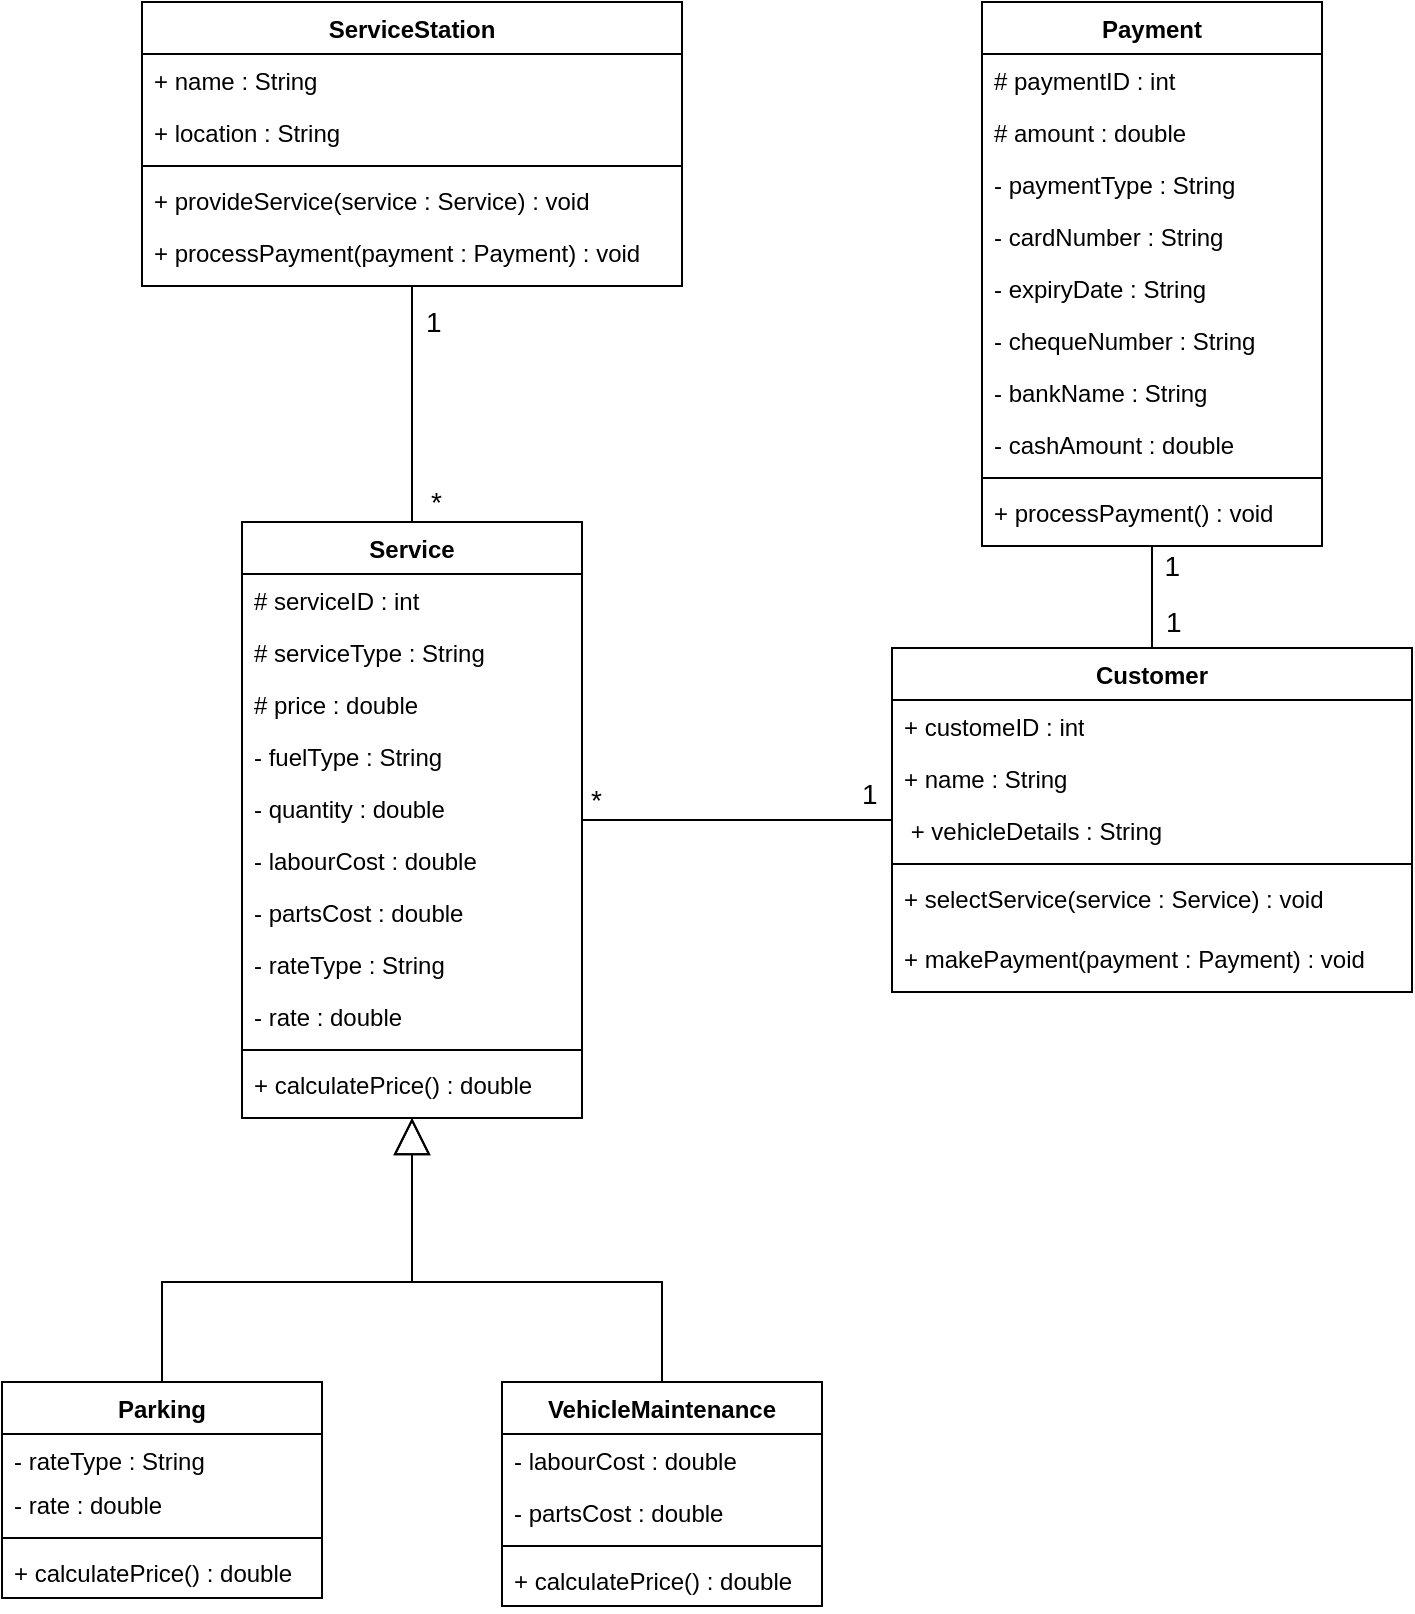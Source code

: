 <mxfile version="24.7.8">
  <diagram name="Page-1" id="usfOtbCKO4RFw14k3cQj">
    <mxGraphModel dx="1900" dy="1035" grid="1" gridSize="10" guides="1" tooltips="1" connect="1" arrows="1" fold="1" page="1" pageScale="1" pageWidth="850" pageHeight="1100" math="0" shadow="0">
      <root>
        <mxCell id="0" />
        <mxCell id="1" parent="0" />
        <mxCell id="BeGfuIZM-IdvGfix9bW--3" value="ServiceStation" style="swimlane;fontStyle=1;align=center;verticalAlign=top;childLayout=stackLayout;horizontal=1;startSize=26;horizontalStack=0;resizeParent=1;resizeParentMax=0;resizeLast=0;collapsible=1;marginBottom=0;whiteSpace=wrap;html=1;" parent="1" vertex="1">
          <mxGeometry x="110" y="40" width="270" height="142" as="geometry">
            <mxRectangle x="110" y="40" width="120" height="30" as="alternateBounds" />
          </mxGeometry>
        </mxCell>
        <mxCell id="BeGfuIZM-IdvGfix9bW--4" value="+ name : String" style="text;strokeColor=none;fillColor=none;align=left;verticalAlign=top;spacingLeft=4;spacingRight=4;overflow=hidden;rotatable=0;points=[[0,0.5],[1,0.5]];portConstraint=eastwest;whiteSpace=wrap;html=1;" parent="BeGfuIZM-IdvGfix9bW--3" vertex="1">
          <mxGeometry y="26" width="270" height="26" as="geometry" />
        </mxCell>
        <mxCell id="BeGfuIZM-IdvGfix9bW--8" value="+ location : String" style="text;strokeColor=none;fillColor=none;align=left;verticalAlign=top;spacingLeft=4;spacingRight=4;overflow=hidden;rotatable=0;points=[[0,0.5],[1,0.5]];portConstraint=eastwest;whiteSpace=wrap;html=1;" parent="BeGfuIZM-IdvGfix9bW--3" vertex="1">
          <mxGeometry y="52" width="270" height="26" as="geometry" />
        </mxCell>
        <mxCell id="BeGfuIZM-IdvGfix9bW--5" value="" style="line;strokeWidth=1;fillColor=none;align=left;verticalAlign=middle;spacingTop=-1;spacingLeft=3;spacingRight=3;rotatable=0;labelPosition=right;points=[];portConstraint=eastwest;strokeColor=inherit;" parent="BeGfuIZM-IdvGfix9bW--3" vertex="1">
          <mxGeometry y="78" width="270" height="8" as="geometry" />
        </mxCell>
        <mxCell id="BeGfuIZM-IdvGfix9bW--6" value="+ provideService(service : Service) : void" style="text;strokeColor=none;fillColor=none;align=left;verticalAlign=top;spacingLeft=4;spacingRight=4;overflow=hidden;rotatable=0;points=[[0,0.5],[1,0.5]];portConstraint=eastwest;whiteSpace=wrap;html=1;" parent="BeGfuIZM-IdvGfix9bW--3" vertex="1">
          <mxGeometry y="86" width="270" height="26" as="geometry" />
        </mxCell>
        <mxCell id="BeGfuIZM-IdvGfix9bW--9" value="+ processPayment(payment : Payment) : void" style="text;strokeColor=none;fillColor=none;align=left;verticalAlign=top;spacingLeft=4;spacingRight=4;overflow=hidden;rotatable=0;points=[[0,0.5],[1,0.5]];portConstraint=eastwest;whiteSpace=wrap;html=1;" parent="BeGfuIZM-IdvGfix9bW--3" vertex="1">
          <mxGeometry y="112" width="270" height="30" as="geometry" />
        </mxCell>
        <mxCell id="0B1076_VCTr9enRIcAZL-1" value="Service" style="swimlane;fontStyle=1;align=center;verticalAlign=top;childLayout=stackLayout;horizontal=1;startSize=26;horizontalStack=0;resizeParent=1;resizeParentMax=0;resizeLast=0;collapsible=1;marginBottom=0;whiteSpace=wrap;html=1;" parent="1" vertex="1">
          <mxGeometry x="160" y="300" width="170" height="298" as="geometry">
            <mxRectangle x="160" y="300" width="80" height="30" as="alternateBounds" />
          </mxGeometry>
        </mxCell>
        <mxCell id="0B1076_VCTr9enRIcAZL-2" value="# serviceID : int" style="text;strokeColor=none;fillColor=none;align=left;verticalAlign=top;spacingLeft=4;spacingRight=4;overflow=hidden;rotatable=0;points=[[0,0.5],[1,0.5]];portConstraint=eastwest;whiteSpace=wrap;html=1;" parent="0B1076_VCTr9enRIcAZL-1" vertex="1">
          <mxGeometry y="26" width="170" height="26" as="geometry" />
        </mxCell>
        <mxCell id="0B1076_VCTr9enRIcAZL-5" value="# serviceType : String" style="text;strokeColor=none;fillColor=none;align=left;verticalAlign=top;spacingLeft=4;spacingRight=4;overflow=hidden;rotatable=0;points=[[0,0.5],[1,0.5]];portConstraint=eastwest;whiteSpace=wrap;html=1;" parent="0B1076_VCTr9enRIcAZL-1" vertex="1">
          <mxGeometry y="52" width="170" height="26" as="geometry" />
        </mxCell>
        <mxCell id="0B1076_VCTr9enRIcAZL-8" value="# price : double" style="text;strokeColor=none;fillColor=none;align=left;verticalAlign=top;spacingLeft=4;spacingRight=4;overflow=hidden;rotatable=0;points=[[0,0.5],[1,0.5]];portConstraint=eastwest;whiteSpace=wrap;html=1;" parent="0B1076_VCTr9enRIcAZL-1" vertex="1">
          <mxGeometry y="78" width="170" height="26" as="geometry" />
        </mxCell>
        <mxCell id="0B1076_VCTr9enRIcAZL-10" value="- fuelType : String" style="text;strokeColor=none;fillColor=none;align=left;verticalAlign=top;spacingLeft=4;spacingRight=4;overflow=hidden;rotatable=0;points=[[0,0.5],[1,0.5]];portConstraint=eastwest;whiteSpace=wrap;html=1;" parent="0B1076_VCTr9enRIcAZL-1" vertex="1">
          <mxGeometry y="104" width="170" height="26" as="geometry" />
        </mxCell>
        <mxCell id="0B1076_VCTr9enRIcAZL-11" value="- quantity : double" style="text;strokeColor=none;fillColor=none;align=left;verticalAlign=top;spacingLeft=4;spacingRight=4;overflow=hidden;rotatable=0;points=[[0,0.5],[1,0.5]];portConstraint=eastwest;whiteSpace=wrap;html=1;" parent="0B1076_VCTr9enRIcAZL-1" vertex="1">
          <mxGeometry y="130" width="170" height="26" as="geometry" />
        </mxCell>
        <mxCell id="0B1076_VCTr9enRIcAZL-12" value="- labourCost : double" style="text;strokeColor=none;fillColor=none;align=left;verticalAlign=top;spacingLeft=4;spacingRight=4;overflow=hidden;rotatable=0;points=[[0,0.5],[1,0.5]];portConstraint=eastwest;whiteSpace=wrap;html=1;" parent="0B1076_VCTr9enRIcAZL-1" vertex="1">
          <mxGeometry y="156" width="170" height="26" as="geometry" />
        </mxCell>
        <mxCell id="0B1076_VCTr9enRIcAZL-15" value="- partsCost : double" style="text;strokeColor=none;fillColor=none;align=left;verticalAlign=top;spacingLeft=4;spacingRight=4;overflow=hidden;rotatable=0;points=[[0,0.5],[1,0.5]];portConstraint=eastwest;whiteSpace=wrap;html=1;" parent="0B1076_VCTr9enRIcAZL-1" vertex="1">
          <mxGeometry y="182" width="170" height="26" as="geometry" />
        </mxCell>
        <mxCell id="0B1076_VCTr9enRIcAZL-16" value="- rateType : String" style="text;strokeColor=none;fillColor=none;align=left;verticalAlign=top;spacingLeft=4;spacingRight=4;overflow=hidden;rotatable=0;points=[[0,0.5],[1,0.5]];portConstraint=eastwest;whiteSpace=wrap;html=1;" parent="0B1076_VCTr9enRIcAZL-1" vertex="1">
          <mxGeometry y="208" width="170" height="26" as="geometry" />
        </mxCell>
        <mxCell id="0B1076_VCTr9enRIcAZL-17" value="- rate : double" style="text;strokeColor=none;fillColor=none;align=left;verticalAlign=top;spacingLeft=4;spacingRight=4;overflow=hidden;rotatable=0;points=[[0,0.5],[1,0.5]];portConstraint=eastwest;whiteSpace=wrap;html=1;" parent="0B1076_VCTr9enRIcAZL-1" vertex="1">
          <mxGeometry y="234" width="170" height="26" as="geometry" />
        </mxCell>
        <mxCell id="0B1076_VCTr9enRIcAZL-3" value="" style="line;strokeWidth=1;fillColor=none;align=left;verticalAlign=middle;spacingTop=-1;spacingLeft=3;spacingRight=3;rotatable=0;labelPosition=right;points=[];portConstraint=eastwest;strokeColor=inherit;" parent="0B1076_VCTr9enRIcAZL-1" vertex="1">
          <mxGeometry y="260" width="170" height="8" as="geometry" />
        </mxCell>
        <mxCell id="0B1076_VCTr9enRIcAZL-4" value="+ calculatePrice() : double" style="text;strokeColor=none;fillColor=none;align=left;verticalAlign=top;spacingLeft=4;spacingRight=4;overflow=hidden;rotatable=0;points=[[0,0.5],[1,0.5]];portConstraint=eastwest;whiteSpace=wrap;html=1;" parent="0B1076_VCTr9enRIcAZL-1" vertex="1">
          <mxGeometry y="268" width="170" height="30" as="geometry" />
        </mxCell>
        <mxCell id="0B1076_VCTr9enRIcAZL-18" value="VehicleMaintenance" style="swimlane;fontStyle=1;align=center;verticalAlign=top;childLayout=stackLayout;horizontal=1;startSize=26;horizontalStack=0;resizeParent=1;resizeParentMax=0;resizeLast=0;collapsible=1;marginBottom=0;whiteSpace=wrap;html=1;" parent="1" vertex="1">
          <mxGeometry x="290" y="730" width="160" height="112" as="geometry" />
        </mxCell>
        <mxCell id="0B1076_VCTr9enRIcAZL-19" value="- labourCost : double" style="text;strokeColor=none;fillColor=none;align=left;verticalAlign=top;spacingLeft=4;spacingRight=4;overflow=hidden;rotatable=0;points=[[0,0.5],[1,0.5]];portConstraint=eastwest;whiteSpace=wrap;html=1;" parent="0B1076_VCTr9enRIcAZL-18" vertex="1">
          <mxGeometry y="26" width="160" height="26" as="geometry" />
        </mxCell>
        <mxCell id="0B1076_VCTr9enRIcAZL-22" value="- partsCost : double" style="text;strokeColor=none;fillColor=none;align=left;verticalAlign=top;spacingLeft=4;spacingRight=4;overflow=hidden;rotatable=0;points=[[0,0.5],[1,0.5]];portConstraint=eastwest;whiteSpace=wrap;html=1;" parent="0B1076_VCTr9enRIcAZL-18" vertex="1">
          <mxGeometry y="52" width="160" height="26" as="geometry" />
        </mxCell>
        <mxCell id="0B1076_VCTr9enRIcAZL-20" value="" style="line;strokeWidth=1;fillColor=none;align=left;verticalAlign=middle;spacingTop=-1;spacingLeft=3;spacingRight=3;rotatable=0;labelPosition=right;points=[];portConstraint=eastwest;strokeColor=inherit;" parent="0B1076_VCTr9enRIcAZL-18" vertex="1">
          <mxGeometry y="78" width="160" height="8" as="geometry" />
        </mxCell>
        <mxCell id="0B1076_VCTr9enRIcAZL-21" value="+ calculatePrice() : double" style="text;strokeColor=none;fillColor=none;align=left;verticalAlign=top;spacingLeft=4;spacingRight=4;overflow=hidden;rotatable=0;points=[[0,0.5],[1,0.5]];portConstraint=eastwest;whiteSpace=wrap;html=1;" parent="0B1076_VCTr9enRIcAZL-18" vertex="1">
          <mxGeometry y="86" width="160" height="26" as="geometry" />
        </mxCell>
        <mxCell id="0B1076_VCTr9enRIcAZL-23" value="Parking" style="swimlane;fontStyle=1;align=center;verticalAlign=top;childLayout=stackLayout;horizontal=1;startSize=26;horizontalStack=0;resizeParent=1;resizeParentMax=0;resizeLast=0;collapsible=1;marginBottom=0;whiteSpace=wrap;html=1;" parent="1" vertex="1">
          <mxGeometry x="40" y="730" width="160" height="108" as="geometry" />
        </mxCell>
        <mxCell id="0B1076_VCTr9enRIcAZL-24" value="- rateType : String" style="text;strokeColor=none;fillColor=none;align=left;verticalAlign=top;spacingLeft=4;spacingRight=4;overflow=hidden;rotatable=0;points=[[0,0.5],[1,0.5]];portConstraint=eastwest;whiteSpace=wrap;html=1;" parent="0B1076_VCTr9enRIcAZL-23" vertex="1">
          <mxGeometry y="26" width="160" height="22" as="geometry" />
        </mxCell>
        <mxCell id="0B1076_VCTr9enRIcAZL-25" value="- rate : double" style="text;strokeColor=none;fillColor=none;align=left;verticalAlign=top;spacingLeft=4;spacingRight=4;overflow=hidden;rotatable=0;points=[[0,0.5],[1,0.5]];portConstraint=eastwest;whiteSpace=wrap;html=1;" parent="0B1076_VCTr9enRIcAZL-23" vertex="1">
          <mxGeometry y="48" width="160" height="26" as="geometry" />
        </mxCell>
        <mxCell id="0B1076_VCTr9enRIcAZL-26" value="" style="line;strokeWidth=1;fillColor=none;align=left;verticalAlign=middle;spacingTop=-1;spacingLeft=3;spacingRight=3;rotatable=0;labelPosition=right;points=[];portConstraint=eastwest;strokeColor=inherit;" parent="0B1076_VCTr9enRIcAZL-23" vertex="1">
          <mxGeometry y="74" width="160" height="8" as="geometry" />
        </mxCell>
        <mxCell id="0B1076_VCTr9enRIcAZL-27" value="+ calculatePrice() : double" style="text;strokeColor=none;fillColor=none;align=left;verticalAlign=top;spacingLeft=4;spacingRight=4;overflow=hidden;rotatable=0;points=[[0,0.5],[1,0.5]];portConstraint=eastwest;whiteSpace=wrap;html=1;" parent="0B1076_VCTr9enRIcAZL-23" vertex="1">
          <mxGeometry y="82" width="160" height="26" as="geometry" />
        </mxCell>
        <mxCell id="9maxrJBFUvNhzNP2XGxU-1" value="Customer" style="swimlane;fontStyle=1;align=center;verticalAlign=top;childLayout=stackLayout;horizontal=1;startSize=26;horizontalStack=0;resizeParent=1;resizeParentMax=0;resizeLast=0;collapsible=1;marginBottom=0;whiteSpace=wrap;html=1;" parent="1" vertex="1">
          <mxGeometry x="485" y="363" width="260" height="172" as="geometry">
            <mxRectangle x="485" y="363" width="90" height="30" as="alternateBounds" />
          </mxGeometry>
        </mxCell>
        <mxCell id="9maxrJBFUvNhzNP2XGxU-2" value="+ customeID : int" style="text;strokeColor=none;fillColor=none;align=left;verticalAlign=top;spacingLeft=4;spacingRight=4;overflow=hidden;rotatable=0;points=[[0,0.5],[1,0.5]];portConstraint=eastwest;whiteSpace=wrap;html=1;" parent="9maxrJBFUvNhzNP2XGxU-1" vertex="1">
          <mxGeometry y="26" width="260" height="26" as="geometry" />
        </mxCell>
        <mxCell id="9maxrJBFUvNhzNP2XGxU-5" value="+ name : String" style="text;strokeColor=none;fillColor=none;align=left;verticalAlign=top;spacingLeft=4;spacingRight=4;overflow=hidden;rotatable=0;points=[[0,0.5],[1,0.5]];portConstraint=eastwest;whiteSpace=wrap;html=1;" parent="9maxrJBFUvNhzNP2XGxU-1" vertex="1">
          <mxGeometry y="52" width="260" height="26" as="geometry" />
        </mxCell>
        <mxCell id="9maxrJBFUvNhzNP2XGxU-6" value="&amp;nbsp;+ vehicleDetails : String" style="text;strokeColor=none;fillColor=none;align=left;verticalAlign=top;spacingLeft=4;spacingRight=4;overflow=hidden;rotatable=0;points=[[0,0.5],[1,0.5]];portConstraint=eastwest;whiteSpace=wrap;html=1;" parent="9maxrJBFUvNhzNP2XGxU-1" vertex="1">
          <mxGeometry y="78" width="260" height="26" as="geometry" />
        </mxCell>
        <mxCell id="9maxrJBFUvNhzNP2XGxU-3" value="" style="line;strokeWidth=1;fillColor=none;align=left;verticalAlign=middle;spacingTop=-1;spacingLeft=3;spacingRight=3;rotatable=0;labelPosition=right;points=[];portConstraint=eastwest;strokeColor=inherit;" parent="9maxrJBFUvNhzNP2XGxU-1" vertex="1">
          <mxGeometry y="104" width="260" height="8" as="geometry" />
        </mxCell>
        <mxCell id="9maxrJBFUvNhzNP2XGxU-7" value="+ selectService(service : Service) : void&amp;nbsp;" style="text;strokeColor=none;fillColor=none;align=left;verticalAlign=top;spacingLeft=4;spacingRight=4;overflow=hidden;rotatable=0;points=[[0,0.5],[1,0.5]];portConstraint=eastwest;whiteSpace=wrap;html=1;" parent="9maxrJBFUvNhzNP2XGxU-1" vertex="1">
          <mxGeometry y="112" width="260" height="30" as="geometry" />
        </mxCell>
        <mxCell id="9maxrJBFUvNhzNP2XGxU-4" value="+ makePayment(payment : Payment) : void" style="text;strokeColor=none;fillColor=none;align=left;verticalAlign=top;spacingLeft=4;spacingRight=4;overflow=hidden;rotatable=0;points=[[0,0.5],[1,0.5]];portConstraint=eastwest;whiteSpace=wrap;html=1;" parent="9maxrJBFUvNhzNP2XGxU-1" vertex="1">
          <mxGeometry y="142" width="260" height="30" as="geometry" />
        </mxCell>
        <mxCell id="9maxrJBFUvNhzNP2XGxU-8" value="Payment" style="swimlane;fontStyle=1;align=center;verticalAlign=top;childLayout=stackLayout;horizontal=1;startSize=26;horizontalStack=0;resizeParent=1;resizeParentMax=0;resizeLast=0;collapsible=1;marginBottom=0;whiteSpace=wrap;html=1;" parent="1" vertex="1">
          <mxGeometry x="530" y="40" width="170" height="272" as="geometry">
            <mxRectangle x="530" y="40" width="90" height="30" as="alternateBounds" />
          </mxGeometry>
        </mxCell>
        <mxCell id="9maxrJBFUvNhzNP2XGxU-9" value="# paymentID : int" style="text;strokeColor=none;fillColor=none;align=left;verticalAlign=top;spacingLeft=4;spacingRight=4;overflow=hidden;rotatable=0;points=[[0,0.5],[1,0.5]];portConstraint=eastwest;whiteSpace=wrap;html=1;" parent="9maxrJBFUvNhzNP2XGxU-8" vertex="1">
          <mxGeometry y="26" width="170" height="26" as="geometry" />
        </mxCell>
        <mxCell id="9maxrJBFUvNhzNP2XGxU-14" value="# amount : double" style="text;strokeColor=none;fillColor=none;align=left;verticalAlign=top;spacingLeft=4;spacingRight=4;overflow=hidden;rotatable=0;points=[[0,0.5],[1,0.5]];portConstraint=eastwest;whiteSpace=wrap;html=1;" parent="9maxrJBFUvNhzNP2XGxU-8" vertex="1">
          <mxGeometry y="52" width="170" height="26" as="geometry" />
        </mxCell>
        <mxCell id="9maxrJBFUvNhzNP2XGxU-12" value="- paymentType : String" style="text;strokeColor=none;fillColor=none;align=left;verticalAlign=top;spacingLeft=4;spacingRight=4;overflow=hidden;rotatable=0;points=[[0,0.5],[1,0.5]];portConstraint=eastwest;whiteSpace=wrap;html=1;" parent="9maxrJBFUvNhzNP2XGxU-8" vertex="1">
          <mxGeometry y="78" width="170" height="26" as="geometry" />
        </mxCell>
        <mxCell id="9maxrJBFUvNhzNP2XGxU-13" value="- cardNumber : String" style="text;strokeColor=none;fillColor=none;align=left;verticalAlign=top;spacingLeft=4;spacingRight=4;overflow=hidden;rotatable=0;points=[[0,0.5],[1,0.5]];portConstraint=eastwest;whiteSpace=wrap;html=1;" parent="9maxrJBFUvNhzNP2XGxU-8" vertex="1">
          <mxGeometry y="104" width="170" height="26" as="geometry" />
        </mxCell>
        <mxCell id="9maxrJBFUvNhzNP2XGxU-15" value="- expiryDate : String" style="text;strokeColor=none;fillColor=none;align=left;verticalAlign=top;spacingLeft=4;spacingRight=4;overflow=hidden;rotatable=0;points=[[0,0.5],[1,0.5]];portConstraint=eastwest;whiteSpace=wrap;html=1;" parent="9maxrJBFUvNhzNP2XGxU-8" vertex="1">
          <mxGeometry y="130" width="170" height="26" as="geometry" />
        </mxCell>
        <mxCell id="9maxrJBFUvNhzNP2XGxU-16" value="- chequeNumber : String" style="text;strokeColor=none;fillColor=none;align=left;verticalAlign=top;spacingLeft=4;spacingRight=4;overflow=hidden;rotatable=0;points=[[0,0.5],[1,0.5]];portConstraint=eastwest;whiteSpace=wrap;html=1;" parent="9maxrJBFUvNhzNP2XGxU-8" vertex="1">
          <mxGeometry y="156" width="170" height="26" as="geometry" />
        </mxCell>
        <mxCell id="9maxrJBFUvNhzNP2XGxU-17" value="- bankName : String" style="text;strokeColor=none;fillColor=none;align=left;verticalAlign=top;spacingLeft=4;spacingRight=4;overflow=hidden;rotatable=0;points=[[0,0.5],[1,0.5]];portConstraint=eastwest;whiteSpace=wrap;html=1;" parent="9maxrJBFUvNhzNP2XGxU-8" vertex="1">
          <mxGeometry y="182" width="170" height="26" as="geometry" />
        </mxCell>
        <mxCell id="9maxrJBFUvNhzNP2XGxU-18" value="- cashAmount : double" style="text;strokeColor=none;fillColor=none;align=left;verticalAlign=top;spacingLeft=4;spacingRight=4;overflow=hidden;rotatable=0;points=[[0,0.5],[1,0.5]];portConstraint=eastwest;whiteSpace=wrap;html=1;" parent="9maxrJBFUvNhzNP2XGxU-8" vertex="1">
          <mxGeometry y="208" width="170" height="26" as="geometry" />
        </mxCell>
        <mxCell id="9maxrJBFUvNhzNP2XGxU-10" value="" style="line;strokeWidth=1;fillColor=none;align=left;verticalAlign=middle;spacingTop=-1;spacingLeft=3;spacingRight=3;rotatable=0;labelPosition=right;points=[];portConstraint=eastwest;strokeColor=inherit;" parent="9maxrJBFUvNhzNP2XGxU-8" vertex="1">
          <mxGeometry y="234" width="170" height="8" as="geometry" />
        </mxCell>
        <mxCell id="9maxrJBFUvNhzNP2XGxU-11" value="+ processPayment() : void&amp;nbsp;" style="text;strokeColor=none;fillColor=none;align=left;verticalAlign=top;spacingLeft=4;spacingRight=4;overflow=hidden;rotatable=0;points=[[0,0.5],[1,0.5]];portConstraint=eastwest;whiteSpace=wrap;html=1;" parent="9maxrJBFUvNhzNP2XGxU-8" vertex="1">
          <mxGeometry y="242" width="170" height="30" as="geometry" />
        </mxCell>
        <mxCell id="3wfWDDL0yObJwLzkFEQi-1" value="" style="endArrow=block;endSize=16;endFill=0;html=1;rounded=0;exitX=0.5;exitY=0;exitDx=0;exitDy=0;entryX=0.5;entryY=1;entryDx=0;entryDy=0;" edge="1" parent="1" source="0B1076_VCTr9enRIcAZL-23" target="0B1076_VCTr9enRIcAZL-1">
          <mxGeometry width="160" relative="1" as="geometry">
            <mxPoint x="300" y="640" as="sourcePoint" />
            <mxPoint x="80" y="570" as="targetPoint" />
            <Array as="points">
              <mxPoint x="120" y="680" />
              <mxPoint x="245" y="680" />
            </Array>
          </mxGeometry>
        </mxCell>
        <mxCell id="3wfWDDL0yObJwLzkFEQi-2" value="" style="endArrow=block;endSize=16;endFill=0;html=1;rounded=0;entryX=0.5;entryY=1;entryDx=0;entryDy=0;exitX=0.5;exitY=0;exitDx=0;exitDy=0;" edge="1" parent="1" source="0B1076_VCTr9enRIcAZL-18" target="0B1076_VCTr9enRIcAZL-1">
          <mxGeometry width="160" relative="1" as="geometry">
            <mxPoint x="410" y="650" as="sourcePoint" />
            <mxPoint x="420" y="520" as="targetPoint" />
            <Array as="points">
              <mxPoint x="370" y="680" />
              <mxPoint x="245" y="680" />
            </Array>
          </mxGeometry>
        </mxCell>
        <mxCell id="3wfWDDL0yObJwLzkFEQi-3" value="" style="endArrow=none;html=1;edgeStyle=orthogonalEdgeStyle;rounded=0;exitX=0.5;exitY=1;exitDx=0;exitDy=0;entryX=0.5;entryY=0;entryDx=0;entryDy=0;" edge="1" parent="1" source="BeGfuIZM-IdvGfix9bW--3" target="0B1076_VCTr9enRIcAZL-1">
          <mxGeometry relative="1" as="geometry">
            <mxPoint x="250" y="220" as="sourcePoint" />
            <mxPoint x="420" y="320" as="targetPoint" />
          </mxGeometry>
        </mxCell>
        <mxCell id="3wfWDDL0yObJwLzkFEQi-4" value="&lt;font style=&quot;font-size: 14px;&quot;&gt;1&lt;/font&gt;" style="edgeLabel;resizable=0;html=1;align=left;verticalAlign=bottom;" connectable="0" vertex="1" parent="3wfWDDL0yObJwLzkFEQi-3">
          <mxGeometry x="-1" relative="1" as="geometry">
            <mxPoint x="5" y="28" as="offset" />
          </mxGeometry>
        </mxCell>
        <mxCell id="3wfWDDL0yObJwLzkFEQi-5" value="&lt;font style=&quot;font-size: 14px;&quot;&gt;*&lt;/font&gt;" style="edgeLabel;resizable=0;html=1;align=right;verticalAlign=bottom;" connectable="0" vertex="1" parent="3wfWDDL0yObJwLzkFEQi-3">
          <mxGeometry x="1" relative="1" as="geometry">
            <mxPoint x="15" as="offset" />
          </mxGeometry>
        </mxCell>
        <mxCell id="3wfWDDL0yObJwLzkFEQi-13" value="" style="endArrow=none;html=1;edgeStyle=orthogonalEdgeStyle;rounded=0;entryX=1;entryY=0.5;entryDx=0;entryDy=0;exitX=0;exitY=0.5;exitDx=0;exitDy=0;" edge="1" parent="1" source="9maxrJBFUvNhzNP2XGxU-1" target="0B1076_VCTr9enRIcAZL-1">
          <mxGeometry relative="1" as="geometry">
            <mxPoint x="440" y="460" as="sourcePoint" />
            <mxPoint x="350" y="470" as="targetPoint" />
          </mxGeometry>
        </mxCell>
        <mxCell id="3wfWDDL0yObJwLzkFEQi-14" value="&lt;font style=&quot;font-size: 14px;&quot;&gt;1&lt;/font&gt;" style="edgeLabel;resizable=0;html=1;align=left;verticalAlign=bottom;" connectable="0" vertex="1" parent="3wfWDDL0yObJwLzkFEQi-13">
          <mxGeometry x="-1" relative="1" as="geometry">
            <mxPoint x="-17" y="-3" as="offset" />
          </mxGeometry>
        </mxCell>
        <mxCell id="3wfWDDL0yObJwLzkFEQi-15" value="&lt;font style=&quot;font-size: 14px;&quot;&gt;*&lt;/font&gt;" style="edgeLabel;resizable=0;html=1;align=right;verticalAlign=bottom;" connectable="0" vertex="1" parent="3wfWDDL0yObJwLzkFEQi-13">
          <mxGeometry x="1" relative="1" as="geometry">
            <mxPoint x="10" as="offset" />
          </mxGeometry>
        </mxCell>
        <mxCell id="3wfWDDL0yObJwLzkFEQi-16" value="" style="endArrow=none;html=1;edgeStyle=orthogonalEdgeStyle;rounded=0;exitX=0.5;exitY=0;exitDx=0;exitDy=0;entryX=0.5;entryY=1;entryDx=0;entryDy=0;" edge="1" parent="1" source="9maxrJBFUvNhzNP2XGxU-1" target="9maxrJBFUvNhzNP2XGxU-8">
          <mxGeometry relative="1" as="geometry">
            <mxPoint x="560" y="270" as="sourcePoint" />
            <mxPoint x="770" y="300" as="targetPoint" />
          </mxGeometry>
        </mxCell>
        <mxCell id="3wfWDDL0yObJwLzkFEQi-17" value="&lt;font style=&quot;font-size: 14px;&quot;&gt;1&lt;/font&gt;" style="edgeLabel;resizable=0;html=1;align=left;verticalAlign=bottom;" connectable="0" vertex="1" parent="3wfWDDL0yObJwLzkFEQi-16">
          <mxGeometry x="-1" relative="1" as="geometry">
            <mxPoint x="5" y="-3" as="offset" />
          </mxGeometry>
        </mxCell>
        <mxCell id="3wfWDDL0yObJwLzkFEQi-18" value="&lt;font style=&quot;font-size: 14px;&quot;&gt;1&lt;/font&gt;" style="edgeLabel;resizable=0;html=1;align=right;verticalAlign=bottom;" connectable="0" vertex="1" parent="3wfWDDL0yObJwLzkFEQi-16">
          <mxGeometry x="1" relative="1" as="geometry">
            <mxPoint x="14" y="20" as="offset" />
          </mxGeometry>
        </mxCell>
      </root>
    </mxGraphModel>
  </diagram>
</mxfile>
